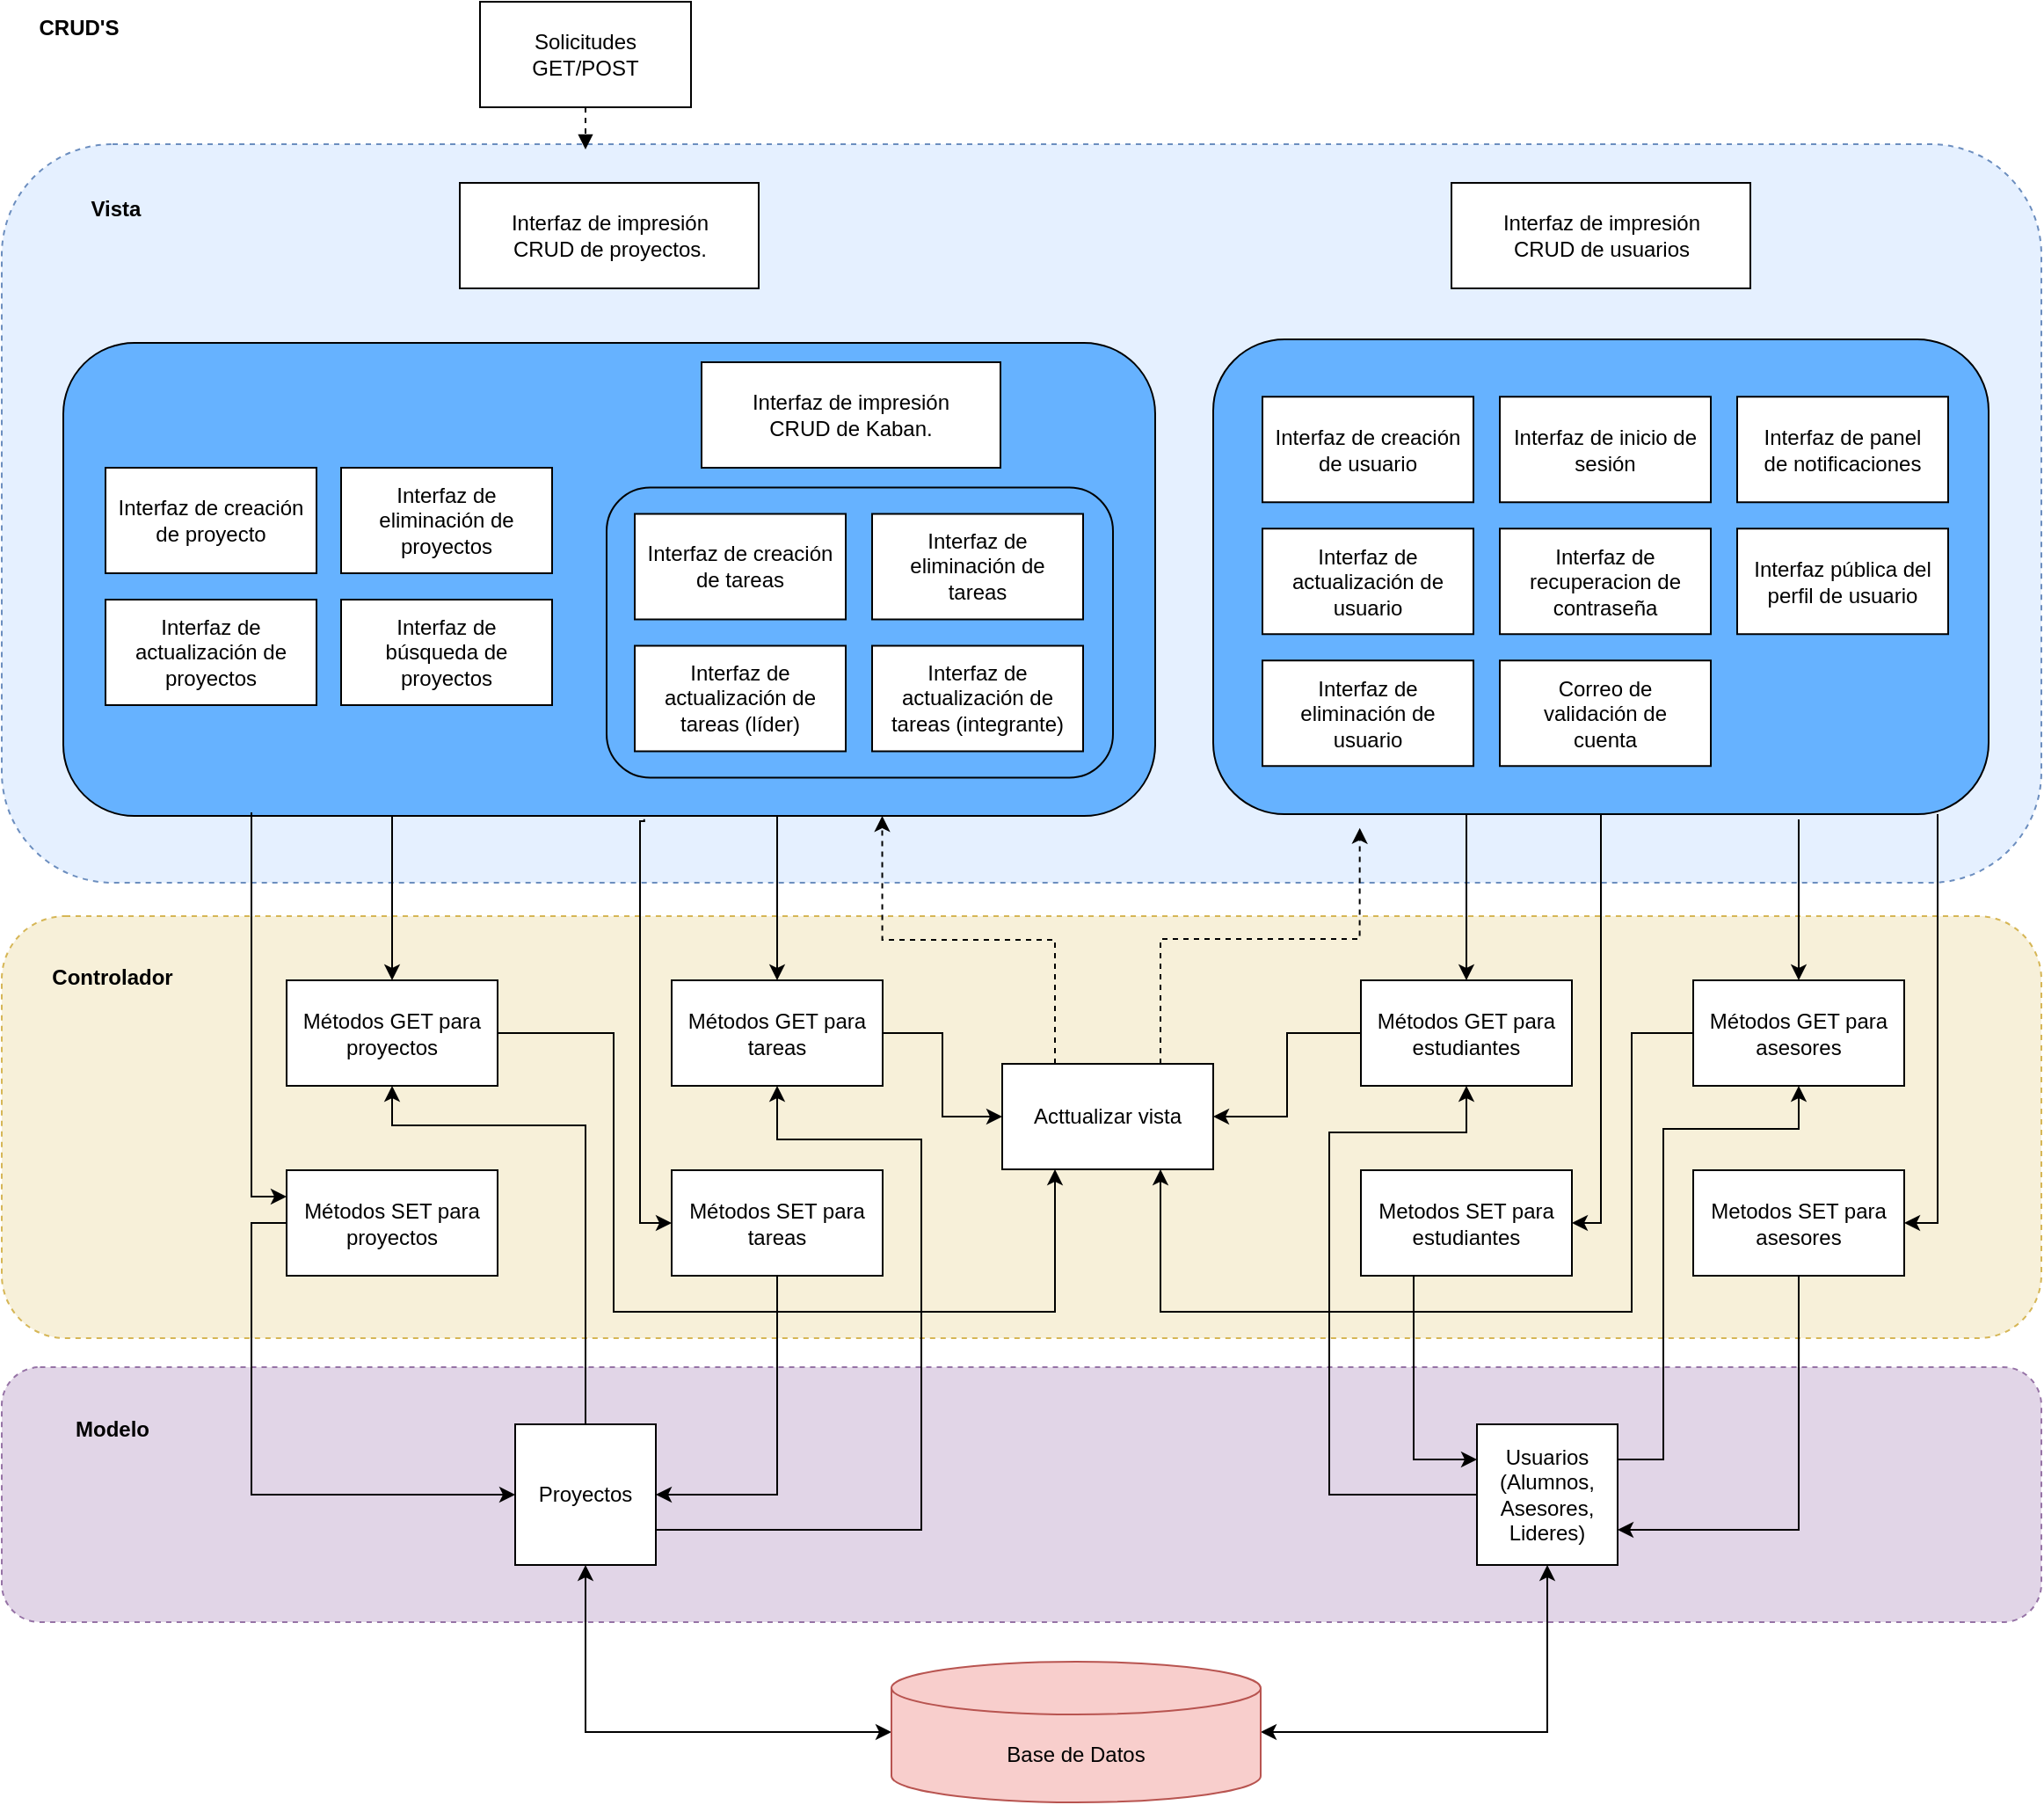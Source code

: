 <mxfile version="24.7.17">
  <diagram name="Página-1" id="dJrAXdknstM6dP6Fuj9o">
    <mxGraphModel dx="1529" dy="2051" grid="0" gridSize="10" guides="1" tooltips="1" connect="1" arrows="1" fold="1" page="1" pageScale="1" pageWidth="827" pageHeight="1169" math="0" shadow="0">
      <root>
        <mxCell id="XS2-f065ef2HrVpXbhEk-0" />
        <mxCell id="XS2-f065ef2HrVpXbhEk-1" parent="XS2-f065ef2HrVpXbhEk-0" />
        <mxCell id="x5NazNjhtW2AzK2sRpB5-0" value="" style="rounded=1;whiteSpace=wrap;html=1;fillColor=#e1d5e7;strokeColor=#9673a6;dashed=1;" parent="XS2-f065ef2HrVpXbhEk-1" vertex="1">
          <mxGeometry x="39" y="-332.5" width="1160" height="145" as="geometry" />
        </mxCell>
        <mxCell id="XS2-f065ef2HrVpXbhEk-5" value="" style="rounded=1;whiteSpace=wrap;html=1;fillColor=#e5f0ff;strokeColor=#6c8ebf;dashed=1;align=center;verticalAlign=middle;spacing=8;labelBackgroundColor=none;" parent="XS2-f065ef2HrVpXbhEk-1" vertex="1">
          <mxGeometry x="39" y="-1028" width="1160" height="420" as="geometry" />
        </mxCell>
        <mxCell id="XS2-f065ef2HrVpXbhEk-19" style="rounded=0;orthogonalLoop=1;jettySize=auto;html=1;exitX=0.5;exitY=1;exitDx=0;exitDy=0;strokeWidth=1;dashed=1;endArrow=block;endFill=1;align=center;verticalAlign=middle;spacing=8;" parent="XS2-f065ef2HrVpXbhEk-1" source="XS2-f065ef2HrVpXbhEk-20" edge="1">
          <mxGeometry relative="1" as="geometry">
            <mxPoint x="371" y="-1025" as="targetPoint" />
          </mxGeometry>
        </mxCell>
        <mxCell id="XS2-f065ef2HrVpXbhEk-20" value="Solicitudes&lt;div&gt;GET/POST&lt;/div&gt;" style="rounded=0;whiteSpace=wrap;html=1;align=center;verticalAlign=middle;spacing=8;" parent="XS2-f065ef2HrVpXbhEk-1" vertex="1">
          <mxGeometry x="311" y="-1109" width="120" height="60" as="geometry" />
        </mxCell>
        <mxCell id="XS2-f065ef2HrVpXbhEk-32" value="&lt;b&gt;CRUD&#39;S&lt;/b&gt;" style="text;html=1;align=center;verticalAlign=middle;whiteSpace=wrap;rounded=0;spacing=8;" parent="XS2-f065ef2HrVpXbhEk-1" vertex="1">
          <mxGeometry x="53" y="-1109" width="60" height="30" as="geometry" />
        </mxCell>
        <mxCell id="D3lEJqt6K6NSH87cejfF-0" value="" style="rounded=1;whiteSpace=wrap;html=1;fillColor=#f7f0d9;strokeColor=#d6b656;dashed=1;" parent="XS2-f065ef2HrVpXbhEk-1" vertex="1">
          <mxGeometry x="39" y="-589" width="1160" height="240" as="geometry" />
        </mxCell>
        <mxCell id="XS2-f065ef2HrVpXbhEk-16" value="&lt;b&gt;Vista&lt;/b&gt;" style="text;html=1;align=center;verticalAlign=middle;whiteSpace=wrap;rounded=0;spacing=8;" parent="XS2-f065ef2HrVpXbhEk-1" vertex="1">
          <mxGeometry x="74" y="-1006" width="60" height="30" as="geometry" />
        </mxCell>
        <mxCell id="D3lEJqt6K6NSH87cejfF-13" value="" style="group" parent="XS2-f065ef2HrVpXbhEk-1" connectable="0" vertex="1">
          <mxGeometry x="74" y="-1006" width="621" height="360" as="geometry" />
        </mxCell>
        <mxCell id="KmWUx4cbnsuaQ2mSHb7d-35" value="Interfaz de impresión&lt;div&gt;CRUD de proyectos.&lt;/div&gt;" style="rounded=0;whiteSpace=wrap;html=1;align=center;verticalAlign=middle;spacing=8;" parent="D3lEJqt6K6NSH87cejfF-13" vertex="1">
          <mxGeometry x="225.5" width="170" height="60" as="geometry" />
        </mxCell>
        <mxCell id="KmWUx4cbnsuaQ2mSHb7d-28" value="" style="rounded=1;whiteSpace=wrap;html=1;fillColor=#66B2FF;container=0;align=center;verticalAlign=middle;spacing=8;" parent="D3lEJqt6K6NSH87cejfF-13" vertex="1">
          <mxGeometry y="91" width="621" height="269" as="geometry" />
        </mxCell>
        <mxCell id="KmWUx4cbnsuaQ2mSHb7d-29" value="" style="group" parent="D3lEJqt6K6NSH87cejfF-13" connectable="0" vertex="1">
          <mxGeometry x="24" y="162" width="254" height="135" as="geometry" />
        </mxCell>
        <mxCell id="KmWUx4cbnsuaQ2mSHb7d-22" value="Interfaz de búsqueda de proyectos" style="rounded=0;whiteSpace=wrap;html=1;align=center;verticalAlign=middle;spacing=8;" parent="KmWUx4cbnsuaQ2mSHb7d-29" vertex="1">
          <mxGeometry x="134" y="75" width="120" height="60" as="geometry" />
        </mxCell>
        <mxCell id="KmWUx4cbnsuaQ2mSHb7d-3" value="Interfaz de creación de proyecto" style="rounded=0;whiteSpace=wrap;html=1;align=center;verticalAlign=middle;spacing=8;" parent="KmWUx4cbnsuaQ2mSHb7d-29" vertex="1">
          <mxGeometry width="120" height="60" as="geometry" />
        </mxCell>
        <mxCell id="KmWUx4cbnsuaQ2mSHb7d-6" value="Interfaz de actualización de proyectos" style="rounded=0;whiteSpace=wrap;html=1;align=center;verticalAlign=middle;spacing=8;" parent="KmWUx4cbnsuaQ2mSHb7d-29" vertex="1">
          <mxGeometry y="75" width="120" height="60" as="geometry" />
        </mxCell>
        <mxCell id="KmWUx4cbnsuaQ2mSHb7d-24" value="Interfaz de eliminación de proyectos" style="rounded=0;whiteSpace=wrap;html=1;align=center;verticalAlign=middle;spacing=8;" parent="KmWUx4cbnsuaQ2mSHb7d-29" vertex="1">
          <mxGeometry x="134" width="120" height="60" as="geometry" />
        </mxCell>
        <mxCell id="KmWUx4cbnsuaQ2mSHb7d-27" value="" style="rounded=1;whiteSpace=wrap;html=1;fillColor=#66B2FF;container=0;align=center;verticalAlign=middle;spacing=8;" parent="D3lEJqt6K6NSH87cejfF-13" vertex="1">
          <mxGeometry x="309" y="173.25" width="288" height="165" as="geometry" />
        </mxCell>
        <mxCell id="KmWUx4cbnsuaQ2mSHb7d-32" value="Interfaz de impresión&lt;div&gt;CRUD de Kaban.&lt;/div&gt;" style="rounded=0;whiteSpace=wrap;html=1;align=center;verticalAlign=middle;spacing=8;" parent="D3lEJqt6K6NSH87cejfF-13" vertex="1">
          <mxGeometry x="363" y="102" width="170" height="60" as="geometry" />
        </mxCell>
        <mxCell id="KmWUx4cbnsuaQ2mSHb7d-4" value="Interfaz de creación de tareas" style="rounded=0;whiteSpace=wrap;html=1;align=center;verticalAlign=middle;spacing=8;container=0;" parent="D3lEJqt6K6NSH87cejfF-13" vertex="1">
          <mxGeometry x="325" y="188.25" width="120" height="60" as="geometry" />
        </mxCell>
        <mxCell id="KmWUx4cbnsuaQ2mSHb7d-5" value="Interfaz de eliminación de tareas" style="rounded=0;whiteSpace=wrap;html=1;align=center;verticalAlign=middle;spacing=8;container=0;" parent="D3lEJqt6K6NSH87cejfF-13" vertex="1">
          <mxGeometry x="460" y="188.25" width="120" height="60" as="geometry" />
        </mxCell>
        <mxCell id="KmWUx4cbnsuaQ2mSHb7d-9" value="Interfaz de actualización de tareas (líder)" style="rounded=0;whiteSpace=wrap;html=1;align=center;verticalAlign=middle;spacing=8;container=0;" parent="D3lEJqt6K6NSH87cejfF-13" vertex="1">
          <mxGeometry x="325" y="263.25" width="120" height="60" as="geometry" />
        </mxCell>
        <mxCell id="KmWUx4cbnsuaQ2mSHb7d-10" value="Interfaz de actualización de tareas (integrante)" style="rounded=0;whiteSpace=wrap;html=1;align=center;verticalAlign=middle;spacing=8;container=0;" parent="D3lEJqt6K6NSH87cejfF-13" vertex="1">
          <mxGeometry x="460" y="263.25" width="120" height="60" as="geometry" />
        </mxCell>
        <mxCell id="D3lEJqt6K6NSH87cejfF-14" value="" style="group" parent="XS2-f065ef2HrVpXbhEk-1" connectable="0" vertex="1">
          <mxGeometry x="728" y="-1006" width="441" height="359" as="geometry" />
        </mxCell>
        <mxCell id="KmWUx4cbnsuaQ2mSHb7d-36" value="Interfaz de impresión&lt;div&gt;CRUD de usuarios&lt;/div&gt;" style="rounded=0;whiteSpace=wrap;html=1;align=center;verticalAlign=middle;spacing=8;" parent="D3lEJqt6K6NSH87cejfF-14" vertex="1">
          <mxGeometry x="135.5" width="170" height="60" as="geometry" />
        </mxCell>
        <mxCell id="KmWUx4cbnsuaQ2mSHb7d-43" value="" style="group" parent="D3lEJqt6K6NSH87cejfF-14" connectable="0" vertex="1">
          <mxGeometry y="89" width="441" height="270" as="geometry" />
        </mxCell>
        <mxCell id="KmWUx4cbnsuaQ2mSHb7d-26" value="" style="rounded=1;whiteSpace=wrap;html=1;fillColor=#66B2FF;container=0;align=center;verticalAlign=middle;spacing=8;" parent="KmWUx4cbnsuaQ2mSHb7d-43" vertex="1">
          <mxGeometry width="441" height="270" as="geometry" />
        </mxCell>
        <mxCell id="KmWUx4cbnsuaQ2mSHb7d-12" value="Interfaz de creación de usuario" style="rounded=0;whiteSpace=wrap;html=1;align=center;verticalAlign=middle;spacing=8;" parent="KmWUx4cbnsuaQ2mSHb7d-43" vertex="1">
          <mxGeometry x="28" y="32.63" width="120" height="60" as="geometry" />
        </mxCell>
        <mxCell id="KmWUx4cbnsuaQ2mSHb7d-13" value="Interfaz de inicio de sesión" style="rounded=0;whiteSpace=wrap;html=1;align=center;verticalAlign=middle;spacing=8;" parent="KmWUx4cbnsuaQ2mSHb7d-43" vertex="1">
          <mxGeometry x="163" y="32.63" width="120" height="60" as="geometry" />
        </mxCell>
        <mxCell id="KmWUx4cbnsuaQ2mSHb7d-14" value="Interfaz de panel de notificaciones" style="rounded=0;whiteSpace=wrap;html=1;align=center;verticalAlign=middle;spacing=8;" parent="KmWUx4cbnsuaQ2mSHb7d-43" vertex="1">
          <mxGeometry x="298" y="32.63" width="120" height="60" as="geometry" />
        </mxCell>
        <mxCell id="KmWUx4cbnsuaQ2mSHb7d-15" value="Interfaz de actualización de usuario" style="rounded=0;whiteSpace=wrap;html=1;align=center;verticalAlign=middle;spacing=8;" parent="KmWUx4cbnsuaQ2mSHb7d-43" vertex="1">
          <mxGeometry x="28" y="107.63" width="120" height="60" as="geometry" />
        </mxCell>
        <mxCell id="KmWUx4cbnsuaQ2mSHb7d-16" value="Interfaz de eliminación de usuario" style="rounded=0;whiteSpace=wrap;html=1;align=center;verticalAlign=middle;spacing=8;" parent="KmWUx4cbnsuaQ2mSHb7d-43" vertex="1">
          <mxGeometry x="28" y="182.63" width="120" height="60" as="geometry" />
        </mxCell>
        <mxCell id="KmWUx4cbnsuaQ2mSHb7d-17" value="Interfaz de recuperacion de contraseña" style="rounded=0;whiteSpace=wrap;html=1;align=center;verticalAlign=middle;spacing=8;" parent="KmWUx4cbnsuaQ2mSHb7d-43" vertex="1">
          <mxGeometry x="163" y="107.63" width="120" height="60" as="geometry" />
        </mxCell>
        <mxCell id="KmWUx4cbnsuaQ2mSHb7d-18" value="Interfaz pública del perfil de usuario" style="rounded=0;whiteSpace=wrap;html=1;align=center;verticalAlign=middle;spacing=8;" parent="KmWUx4cbnsuaQ2mSHb7d-43" vertex="1">
          <mxGeometry x="298" y="107.63" width="120" height="60" as="geometry" />
        </mxCell>
        <mxCell id="KmWUx4cbnsuaQ2mSHb7d-21" value="Correo de validación de cuenta" style="rounded=0;whiteSpace=wrap;html=1;align=center;verticalAlign=middle;spacing=8;" parent="KmWUx4cbnsuaQ2mSHb7d-43" vertex="1">
          <mxGeometry x="163" y="182.63" width="120" height="60" as="geometry" />
        </mxCell>
        <mxCell id="2fXhh1grEWmjIn8s3eO--20" style="edgeStyle=orthogonalEdgeStyle;rounded=0;orthogonalLoop=1;jettySize=auto;html=1;exitX=0.25;exitY=0;exitDx=0;exitDy=0;entryX=0.75;entryY=1;entryDx=0;entryDy=0;dashed=1;" parent="XS2-f065ef2HrVpXbhEk-1" source="2fXhh1grEWmjIn8s3eO--0" target="KmWUx4cbnsuaQ2mSHb7d-28" edge="1">
          <mxGeometry relative="1" as="geometry" />
        </mxCell>
        <mxCell id="2fXhh1grEWmjIn8s3eO--0" value="Acttualizar vista" style="rounded=0;whiteSpace=wrap;html=1;align=center;verticalAlign=middle;spacing=8;" parent="XS2-f065ef2HrVpXbhEk-1" vertex="1">
          <mxGeometry x="608" y="-505" width="120" height="60" as="geometry" />
        </mxCell>
        <mxCell id="Z8n2-PL8x29rcy85hPq0-0" style="edgeStyle=orthogonalEdgeStyle;rounded=0;orthogonalLoop=1;jettySize=auto;html=1;exitX=0;exitY=0.5;exitDx=0;exitDy=0;entryX=0;entryY=0.5;entryDx=0;entryDy=0;" parent="XS2-f065ef2HrVpXbhEk-1" source="D3lEJqt6K6NSH87cejfF-1" target="x5NazNjhtW2AzK2sRpB5-2" edge="1">
          <mxGeometry relative="1" as="geometry" />
        </mxCell>
        <mxCell id="zAtn6XxKHBmfLqAHVx9T-17" style="edgeStyle=orthogonalEdgeStyle;rounded=0;orthogonalLoop=1;jettySize=auto;html=1;exitX=1;exitY=0.5;exitDx=0;exitDy=0;entryX=0.25;entryY=1;entryDx=0;entryDy=0;" parent="XS2-f065ef2HrVpXbhEk-1" source="D3lEJqt6K6NSH87cejfF-2" target="2fXhh1grEWmjIn8s3eO--0" edge="1">
          <mxGeometry relative="1" as="geometry">
            <Array as="points">
              <mxPoint x="387" y="-522" />
              <mxPoint x="387" y="-364" />
              <mxPoint x="638" y="-364" />
            </Array>
          </mxGeometry>
        </mxCell>
        <mxCell id="D3lEJqt6K6NSH87cejfF-2" value="Métodos G&lt;span style=&quot;background-color: initial;&quot;&gt;ET par&lt;/span&gt;&lt;span style=&quot;background-color: initial;&quot;&gt;a proyectos&lt;/span&gt;" style="rounded=0;whiteSpace=wrap;html=1;align=center;verticalAlign=middle;spacing=8;" parent="XS2-f065ef2HrVpXbhEk-1" vertex="1">
          <mxGeometry x="201" y="-552.5" width="120" height="60" as="geometry" />
        </mxCell>
        <mxCell id="zAtn6XxKHBmfLqAHVx9T-8" style="edgeStyle=orthogonalEdgeStyle;rounded=0;orthogonalLoop=1;jettySize=auto;html=1;exitX=0.5;exitY=1;exitDx=0;exitDy=0;entryX=1;entryY=0.5;entryDx=0;entryDy=0;" parent="XS2-f065ef2HrVpXbhEk-1" source="D3lEJqt6K6NSH87cejfF-3" target="x5NazNjhtW2AzK2sRpB5-2" edge="1">
          <mxGeometry relative="1" as="geometry" />
        </mxCell>
        <mxCell id="zAtn6XxKHBmfLqAHVx9T-20" style="edgeStyle=orthogonalEdgeStyle;rounded=0;orthogonalLoop=1;jettySize=auto;html=1;exitX=0;exitY=0.5;exitDx=0;exitDy=0;startArrow=classic;startFill=1;endArrow=none;endFill=0;entryX=0.532;entryY=1.007;entryDx=0;entryDy=0;entryPerimeter=0;" parent="XS2-f065ef2HrVpXbhEk-1" source="D3lEJqt6K6NSH87cejfF-3" target="KmWUx4cbnsuaQ2mSHb7d-28" edge="1">
          <mxGeometry relative="1" as="geometry">
            <mxPoint x="406" y="-643" as="targetPoint" />
            <Array as="points">
              <mxPoint x="402" y="-414" />
              <mxPoint x="402" y="-643" />
              <mxPoint x="404" y="-643" />
            </Array>
          </mxGeometry>
        </mxCell>
        <mxCell id="D3lEJqt6K6NSH87cejfF-3" value="Métodos S&lt;span style=&quot;background-color: initial;&quot;&gt;ET par&lt;/span&gt;&lt;span style=&quot;background-color: initial;&quot;&gt;a tareas&lt;/span&gt;" style="rounded=0;whiteSpace=wrap;html=1;align=center;verticalAlign=middle;spacing=8;" parent="XS2-f065ef2HrVpXbhEk-1" vertex="1">
          <mxGeometry x="420" y="-444.5" width="120" height="60" as="geometry" />
        </mxCell>
        <mxCell id="zAtn6XxKHBmfLqAHVx9T-39" style="edgeStyle=orthogonalEdgeStyle;rounded=0;orthogonalLoop=1;jettySize=auto;html=1;exitX=0.25;exitY=1;exitDx=0;exitDy=0;entryX=0;entryY=0.25;entryDx=0;entryDy=0;" parent="XS2-f065ef2HrVpXbhEk-1" source="D3lEJqt6K6NSH87cejfF-5" target="x5NazNjhtW2AzK2sRpB5-3" edge="1">
          <mxGeometry relative="1" as="geometry" />
        </mxCell>
        <mxCell id="D3lEJqt6K6NSH87cejfF-5" value="Metodos SET para estudiantes" style="rounded=0;whiteSpace=wrap;html=1;align=center;verticalAlign=middle;spacing=8;" parent="XS2-f065ef2HrVpXbhEk-1" vertex="1">
          <mxGeometry x="812" y="-444.5" width="120" height="60" as="geometry" />
        </mxCell>
        <mxCell id="zAtn6XxKHBmfLqAHVx9T-30" style="edgeStyle=orthogonalEdgeStyle;rounded=0;orthogonalLoop=1;jettySize=auto;html=1;exitX=0;exitY=0.5;exitDx=0;exitDy=0;entryX=1;entryY=0.5;entryDx=0;entryDy=0;" parent="XS2-f065ef2HrVpXbhEk-1" source="D3lEJqt6K6NSH87cejfF-6" target="2fXhh1grEWmjIn8s3eO--0" edge="1">
          <mxGeometry relative="1" as="geometry" />
        </mxCell>
        <mxCell id="D3lEJqt6K6NSH87cejfF-6" value="Métodos GET para estudiantes" style="rounded=0;whiteSpace=wrap;html=1;align=center;verticalAlign=middle;spacing=8;" parent="XS2-f065ef2HrVpXbhEk-1" vertex="1">
          <mxGeometry x="812" y="-552.5" width="120" height="60" as="geometry" />
        </mxCell>
        <mxCell id="zAtn6XxKHBmfLqAHVx9T-23" style="edgeStyle=orthogonalEdgeStyle;rounded=0;orthogonalLoop=1;jettySize=auto;html=1;exitX=0.5;exitY=1;exitDx=0;exitDy=0;entryX=1;entryY=0.75;entryDx=0;entryDy=0;" parent="XS2-f065ef2HrVpXbhEk-1" source="D3lEJqt6K6NSH87cejfF-7" target="x5NazNjhtW2AzK2sRpB5-3" edge="1">
          <mxGeometry relative="1" as="geometry" />
        </mxCell>
        <mxCell id="D3lEJqt6K6NSH87cejfF-7" value="Metodos SET para asesores" style="rounded=0;whiteSpace=wrap;html=1;align=center;verticalAlign=middle;spacing=8;" parent="XS2-f065ef2HrVpXbhEk-1" vertex="1">
          <mxGeometry x="1001" y="-444.5" width="120" height="60" as="geometry" />
        </mxCell>
        <mxCell id="zAtn6XxKHBmfLqAHVx9T-5" style="edgeStyle=orthogonalEdgeStyle;rounded=0;orthogonalLoop=1;jettySize=auto;html=1;exitX=0;exitY=0.5;exitDx=0;exitDy=0;entryX=0.75;entryY=1;entryDx=0;entryDy=0;" parent="XS2-f065ef2HrVpXbhEk-1" source="D3lEJqt6K6NSH87cejfF-8" target="2fXhh1grEWmjIn8s3eO--0" edge="1">
          <mxGeometry relative="1" as="geometry">
            <Array as="points">
              <mxPoint x="966" y="-522" />
              <mxPoint x="966" y="-364" />
              <mxPoint x="698" y="-364" />
            </Array>
          </mxGeometry>
        </mxCell>
        <mxCell id="D3lEJqt6K6NSH87cejfF-8" value="Métodos GET para asesores" style="rounded=0;whiteSpace=wrap;html=1;align=center;verticalAlign=middle;spacing=8;" parent="XS2-f065ef2HrVpXbhEk-1" vertex="1">
          <mxGeometry x="1001" y="-552.5" width="120" height="60" as="geometry" />
        </mxCell>
        <mxCell id="2fXhh1grEWmjIn8s3eO--28" style="edgeStyle=orthogonalEdgeStyle;rounded=0;orthogonalLoop=1;jettySize=auto;html=1;exitX=0.75;exitY=0;exitDx=0;exitDy=0;entryX=0.189;entryY=1.029;entryDx=0;entryDy=0;entryPerimeter=0;dashed=1;" parent="XS2-f065ef2HrVpXbhEk-1" source="2fXhh1grEWmjIn8s3eO--0" target="KmWUx4cbnsuaQ2mSHb7d-26" edge="1">
          <mxGeometry relative="1" as="geometry" />
        </mxCell>
        <mxCell id="Z8n2-PL8x29rcy85hPq0-2" style="edgeStyle=orthogonalEdgeStyle;rounded=0;orthogonalLoop=1;jettySize=auto;html=1;exitX=0;exitY=0.5;exitDx=0;exitDy=0;exitPerimeter=0;entryX=0.5;entryY=1;entryDx=0;entryDy=0;startArrow=classic;startFill=1;" parent="XS2-f065ef2HrVpXbhEk-1" source="x5NazNjhtW2AzK2sRpB5-1" target="x5NazNjhtW2AzK2sRpB5-2" edge="1">
          <mxGeometry relative="1" as="geometry" />
        </mxCell>
        <mxCell id="Z8n2-PL8x29rcy85hPq0-3" style="edgeStyle=orthogonalEdgeStyle;rounded=0;orthogonalLoop=1;jettySize=auto;html=1;exitX=1;exitY=0.5;exitDx=0;exitDy=0;exitPerimeter=0;entryX=0.5;entryY=1;entryDx=0;entryDy=0;startArrow=classic;startFill=1;" parent="XS2-f065ef2HrVpXbhEk-1" source="x5NazNjhtW2AzK2sRpB5-1" target="x5NazNjhtW2AzK2sRpB5-3" edge="1">
          <mxGeometry relative="1" as="geometry" />
        </mxCell>
        <mxCell id="x5NazNjhtW2AzK2sRpB5-1" value="Base de Datos" style="shape=cylinder3;whiteSpace=wrap;html=1;boundedLbl=1;backgroundOutline=1;size=15;fillColor=#f8cecc;strokeColor=#b85450;" parent="XS2-f065ef2HrVpXbhEk-1" vertex="1">
          <mxGeometry x="545" y="-165" width="210" height="80" as="geometry" />
        </mxCell>
        <mxCell id="zAtn6XxKHBmfLqAHVx9T-31" style="edgeStyle=orthogonalEdgeStyle;rounded=0;orthogonalLoop=1;jettySize=auto;html=1;exitX=1;exitY=0.75;exitDx=0;exitDy=0;" parent="XS2-f065ef2HrVpXbhEk-1" source="x5NazNjhtW2AzK2sRpB5-2" target="D3lEJqt6K6NSH87cejfF-4" edge="1">
          <mxGeometry relative="1" as="geometry">
            <Array as="points">
              <mxPoint x="562" y="-240" />
              <mxPoint x="562" y="-462" />
              <mxPoint x="480" y="-462" />
            </Array>
          </mxGeometry>
        </mxCell>
        <mxCell id="gw7j3jGdA93ZtPlw6iHE-0" style="edgeStyle=orthogonalEdgeStyle;rounded=0;orthogonalLoop=1;jettySize=auto;html=1;exitX=0.5;exitY=0;exitDx=0;exitDy=0;entryX=0.5;entryY=1;entryDx=0;entryDy=0;" parent="XS2-f065ef2HrVpXbhEk-1" source="x5NazNjhtW2AzK2sRpB5-2" target="D3lEJqt6K6NSH87cejfF-2" edge="1">
          <mxGeometry relative="1" as="geometry">
            <Array as="points">
              <mxPoint x="371" y="-470" />
              <mxPoint x="261" y="-470" />
            </Array>
          </mxGeometry>
        </mxCell>
        <mxCell id="x5NazNjhtW2AzK2sRpB5-2" value="Proyectos" style="whiteSpace=wrap;html=1;aspect=fixed;" parent="XS2-f065ef2HrVpXbhEk-1" vertex="1">
          <mxGeometry x="331" y="-300" width="80" height="80" as="geometry" />
        </mxCell>
        <mxCell id="zAtn6XxKHBmfLqAHVx9T-40" style="edgeStyle=orthogonalEdgeStyle;rounded=0;orthogonalLoop=1;jettySize=auto;html=1;exitX=0;exitY=0.5;exitDx=0;exitDy=0;" parent="XS2-f065ef2HrVpXbhEk-1" source="x5NazNjhtW2AzK2sRpB5-3" target="D3lEJqt6K6NSH87cejfF-6" edge="1">
          <mxGeometry relative="1" as="geometry">
            <Array as="points">
              <mxPoint x="794" y="-260" />
              <mxPoint x="794" y="-466" />
              <mxPoint x="872" y="-466" />
            </Array>
          </mxGeometry>
        </mxCell>
        <mxCell id="gw7j3jGdA93ZtPlw6iHE-1" style="edgeStyle=orthogonalEdgeStyle;rounded=0;orthogonalLoop=1;jettySize=auto;html=1;exitX=1;exitY=0.25;exitDx=0;exitDy=0;entryX=0.5;entryY=1;entryDx=0;entryDy=0;" parent="XS2-f065ef2HrVpXbhEk-1" source="x5NazNjhtW2AzK2sRpB5-3" target="D3lEJqt6K6NSH87cejfF-8" edge="1">
          <mxGeometry relative="1" as="geometry">
            <Array as="points">
              <mxPoint x="984" y="-280" />
              <mxPoint x="984" y="-468" />
              <mxPoint x="1061" y="-468" />
            </Array>
          </mxGeometry>
        </mxCell>
        <mxCell id="x5NazNjhtW2AzK2sRpB5-3" value="Usuarios (Alumnos, Asesores, Lideres)" style="whiteSpace=wrap;html=1;aspect=fixed;rounded=0;" parent="XS2-f065ef2HrVpXbhEk-1" vertex="1">
          <mxGeometry x="878" y="-300" width="80" height="80" as="geometry" />
        </mxCell>
        <mxCell id="x5NazNjhtW2AzK2sRpB5-4" value="&lt;b&gt;Modelo&lt;/b&gt;" style="text;html=1;align=center;verticalAlign=middle;whiteSpace=wrap;rounded=0;" parent="XS2-f065ef2HrVpXbhEk-1" vertex="1">
          <mxGeometry x="72" y="-312" width="60" height="30" as="geometry" />
        </mxCell>
        <mxCell id="zAtn6XxKHBmfLqAHVx9T-0" value="Controlador" style="text;html=1;align=center;verticalAlign=middle;whiteSpace=wrap;rounded=0;fontStyle=1" parent="XS2-f065ef2HrVpXbhEk-1" vertex="1">
          <mxGeometry x="72" y="-569" width="60" height="30" as="geometry" />
        </mxCell>
        <mxCell id="zAtn6XxKHBmfLqAHVx9T-3" style="edgeStyle=orthogonalEdgeStyle;rounded=0;orthogonalLoop=1;jettySize=auto;html=1;entryX=1;entryY=0.5;entryDx=0;entryDy=0;" parent="XS2-f065ef2HrVpXbhEk-1" target="D3lEJqt6K6NSH87cejfF-7" edge="1">
          <mxGeometry relative="1" as="geometry">
            <mxPoint x="1140" y="-647" as="sourcePoint" />
            <Array as="points">
              <mxPoint x="1140" y="-414" />
            </Array>
          </mxGeometry>
        </mxCell>
        <mxCell id="D3lEJqt6K6NSH87cejfF-1" value="Métodos S&lt;span style=&quot;background-color: initial;&quot;&gt;ET par&lt;/span&gt;&lt;span style=&quot;background-color: initial;&quot;&gt;a proyectos&lt;/span&gt;" style="rounded=0;whiteSpace=wrap;html=1;align=center;verticalAlign=middle;spacing=8;" parent="XS2-f065ef2HrVpXbhEk-1" vertex="1">
          <mxGeometry x="201" y="-444.5" width="120" height="60" as="geometry" />
        </mxCell>
        <mxCell id="zAtn6XxKHBmfLqAHVx9T-32" style="edgeStyle=orthogonalEdgeStyle;rounded=0;orthogonalLoop=1;jettySize=auto;html=1;exitX=1;exitY=0.5;exitDx=0;exitDy=0;entryX=0;entryY=0.5;entryDx=0;entryDy=0;" parent="XS2-f065ef2HrVpXbhEk-1" source="D3lEJqt6K6NSH87cejfF-4" target="2fXhh1grEWmjIn8s3eO--0" edge="1">
          <mxGeometry relative="1" as="geometry" />
        </mxCell>
        <mxCell id="D3lEJqt6K6NSH87cejfF-4" value="Métodos G&lt;span style=&quot;background-color: initial;&quot;&gt;ET par&lt;/span&gt;&lt;span style=&quot;background-color: initial;&quot;&gt;a tareas&lt;/span&gt;" style="rounded=0;whiteSpace=wrap;html=1;align=center;verticalAlign=middle;spacing=8;" parent="XS2-f065ef2HrVpXbhEk-1" vertex="1">
          <mxGeometry x="420" y="-552.5" width="120" height="60" as="geometry" />
        </mxCell>
        <mxCell id="zAtn6XxKHBmfLqAHVx9T-9" style="edgeStyle=orthogonalEdgeStyle;rounded=0;orthogonalLoop=1;jettySize=auto;html=1;entryX=0.5;entryY=0;entryDx=0;entryDy=0;" parent="XS2-f065ef2HrVpXbhEk-1" source="KmWUx4cbnsuaQ2mSHb7d-28" target="D3lEJqt6K6NSH87cejfF-4" edge="1">
          <mxGeometry relative="1" as="geometry">
            <Array as="points">
              <mxPoint x="480" y="-617" />
              <mxPoint x="480" y="-617" />
            </Array>
          </mxGeometry>
        </mxCell>
        <mxCell id="zAtn6XxKHBmfLqAHVx9T-14" style="edgeStyle=orthogonalEdgeStyle;rounded=0;orthogonalLoop=1;jettySize=auto;html=1;entryX=0.5;entryY=0;entryDx=0;entryDy=0;" parent="XS2-f065ef2HrVpXbhEk-1" target="D3lEJqt6K6NSH87cejfF-6" edge="1">
          <mxGeometry relative="1" as="geometry">
            <mxPoint x="872" y="-643" as="sourcePoint" />
            <Array as="points">
              <mxPoint x="872" y="-647" />
            </Array>
          </mxGeometry>
        </mxCell>
        <mxCell id="zAtn6XxKHBmfLqAHVx9T-15" style="edgeStyle=orthogonalEdgeStyle;rounded=0;orthogonalLoop=1;jettySize=auto;html=1;entryX=0.5;entryY=0;entryDx=0;entryDy=0;" parent="XS2-f065ef2HrVpXbhEk-1" target="D3lEJqt6K6NSH87cejfF-8" edge="1">
          <mxGeometry relative="1" as="geometry">
            <mxPoint x="1061" y="-644" as="sourcePoint" />
            <Array as="points">
              <mxPoint x="1061" y="-644" />
            </Array>
          </mxGeometry>
        </mxCell>
        <mxCell id="zAtn6XxKHBmfLqAHVx9T-19" style="edgeStyle=orthogonalEdgeStyle;rounded=0;orthogonalLoop=1;jettySize=auto;html=1;exitX=0;exitY=0.25;exitDx=0;exitDy=0;startArrow=classic;startFill=1;endArrow=none;endFill=0;" parent="XS2-f065ef2HrVpXbhEk-1" source="D3lEJqt6K6NSH87cejfF-1" edge="1">
          <mxGeometry relative="1" as="geometry">
            <mxPoint x="181" y="-644" as="targetPoint" />
            <Array as="points">
              <mxPoint x="181" y="-430" />
              <mxPoint x="181" y="-648" />
            </Array>
          </mxGeometry>
        </mxCell>
        <mxCell id="zAtn6XxKHBmfLqAHVx9T-22" style="edgeStyle=orthogonalEdgeStyle;rounded=0;orthogonalLoop=1;jettySize=auto;html=1;exitX=0.5;exitY=1;exitDx=0;exitDy=0;entryX=1;entryY=0.5;entryDx=0;entryDy=0;" parent="XS2-f065ef2HrVpXbhEk-1" source="KmWUx4cbnsuaQ2mSHb7d-26" target="D3lEJqt6K6NSH87cejfF-5" edge="1">
          <mxGeometry relative="1" as="geometry">
            <Array as="points">
              <mxPoint x="948" y="-414" />
            </Array>
          </mxGeometry>
        </mxCell>
        <mxCell id="CLvpfRseEgqFtm2nh0e_-0" style="edgeStyle=orthogonalEdgeStyle;rounded=0;orthogonalLoop=1;jettySize=auto;html=1;entryX=0.5;entryY=0;entryDx=0;entryDy=0;" parent="XS2-f065ef2HrVpXbhEk-1" target="D3lEJqt6K6NSH87cejfF-2" edge="1">
          <mxGeometry relative="1" as="geometry">
            <mxPoint x="261" y="-646" as="sourcePoint" />
            <Array as="points">
              <mxPoint x="261" y="-646" />
            </Array>
          </mxGeometry>
        </mxCell>
      </root>
    </mxGraphModel>
  </diagram>
</mxfile>
